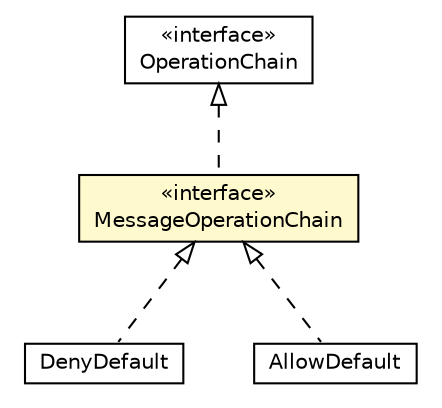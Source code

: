 #!/usr/local/bin/dot
#
# Class diagram 
# Generated by UMLGraph version R5_6-24-gf6e263 (http://www.umlgraph.org/)
#

digraph G {
	edge [fontname="Helvetica",fontsize=10,labelfontname="Helvetica",labelfontsize=10];
	node [fontname="Helvetica",fontsize=10,shape=plaintext];
	nodesep=0.25;
	ranksep=0.5;
	// org.universAAL.ri.gateway.operations.DenyDefault
	c13208 [label=<<table title="org.universAAL.ri.gateway.operations.DenyDefault" border="0" cellborder="1" cellspacing="0" cellpadding="2" port="p" href="./DenyDefault.html">
		<tr><td><table border="0" cellspacing="0" cellpadding="1">
<tr><td align="center" balign="center"> DenyDefault </td></tr>
		</table></td></tr>
		</table>>, URL="./DenyDefault.html", fontname="Helvetica", fontcolor="black", fontsize=10.0];
	// org.universAAL.ri.gateway.operations.AllowDefault
	c13209 [label=<<table title="org.universAAL.ri.gateway.operations.AllowDefault" border="0" cellborder="1" cellspacing="0" cellpadding="2" port="p" href="./AllowDefault.html">
		<tr><td><table border="0" cellspacing="0" cellpadding="1">
<tr><td align="center" balign="center"> AllowDefault </td></tr>
		</table></td></tr>
		</table>>, URL="./AllowDefault.html", fontname="Helvetica", fontcolor="black", fontsize=10.0];
	// org.universAAL.ri.gateway.operations.MessageOperationChain
	c13210 [label=<<table title="org.universAAL.ri.gateway.operations.MessageOperationChain" border="0" cellborder="1" cellspacing="0" cellpadding="2" port="p" bgcolor="lemonChiffon" href="./MessageOperationChain.html">
		<tr><td><table border="0" cellspacing="0" cellpadding="1">
<tr><td align="center" balign="center"> &#171;interface&#187; </td></tr>
<tr><td align="center" balign="center"> MessageOperationChain </td></tr>
		</table></td></tr>
		</table>>, URL="./MessageOperationChain.html", fontname="Helvetica", fontcolor="black", fontsize=10.0];
	// org.universAAL.ri.gateway.operations.OperationChain
	c13211 [label=<<table title="org.universAAL.ri.gateway.operations.OperationChain" border="0" cellborder="1" cellspacing="0" cellpadding="2" port="p" href="./OperationChain.html">
		<tr><td><table border="0" cellspacing="0" cellpadding="1">
<tr><td align="center" balign="center"> &#171;interface&#187; </td></tr>
<tr><td align="center" balign="center"> OperationChain </td></tr>
		</table></td></tr>
		</table>>, URL="./OperationChain.html", fontname="Helvetica", fontcolor="black", fontsize=10.0];
	//org.universAAL.ri.gateway.operations.DenyDefault implements org.universAAL.ri.gateway.operations.MessageOperationChain
	c13210:p -> c13208:p [dir=back,arrowtail=empty,style=dashed];
	//org.universAAL.ri.gateway.operations.AllowDefault implements org.universAAL.ri.gateway.operations.MessageOperationChain
	c13210:p -> c13209:p [dir=back,arrowtail=empty,style=dashed];
	//org.universAAL.ri.gateway.operations.MessageOperationChain implements org.universAAL.ri.gateway.operations.OperationChain
	c13211:p -> c13210:p [dir=back,arrowtail=empty,style=dashed];
}


